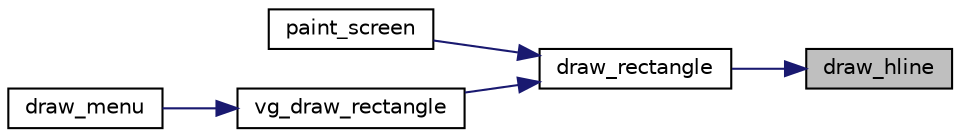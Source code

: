 digraph "draw_hline"
{
 // LATEX_PDF_SIZE
  edge [fontname="Helvetica",fontsize="10",labelfontname="Helvetica",labelfontsize="10"];
  node [fontname="Helvetica",fontsize="10",shape=record];
  rankdir="RL";
  Node1 [label="draw_hline",height=0.2,width=0.4,color="black", fillcolor="grey75", style="filled", fontcolor="black",tooltip="draws horizontal line into the buffer"];
  Node1 -> Node2 [dir="back",color="midnightblue",fontsize="10",style="solid"];
  Node2 [label="draw_rectangle",height=0.2,width=0.4,color="black", fillcolor="white", style="filled",URL="$group__graphics.html#ga31178cc71e7af0d6045707842517b225",tooltip="draws rectangle into the buffer"];
  Node2 -> Node3 [dir="back",color="midnightblue",fontsize="10",style="solid"];
  Node3 [label="paint_screen",height=0.2,width=0.4,color="black", fillcolor="white", style="filled",URL="$group__graphics.html#ga1430d88a17cc33c0fb2a40dd6a4aaabc",tooltip="Paints the full screen with a given color."];
  Node2 -> Node4 [dir="back",color="midnightblue",fontsize="10",style="solid"];
  Node4 [label="vg_draw_rectangle",height=0.2,width=0.4,color="black", fillcolor="white", style="filled",URL="$group__graphics.html#ga99d2da2559e11200c6b40c469e9977ec",tooltip="aux function to draw rectangle into the buffer"];
  Node4 -> Node5 [dir="back",color="midnightblue",fontsize="10",style="solid"];
  Node5 [label="draw_menu",height=0.2,width=0.4,color="black", fillcolor="white", style="filled",URL="$group__aux__functions.html#ga8b436345808e86cfdb278061a65a0fe7",tooltip="Draws Main Menu."];
}
